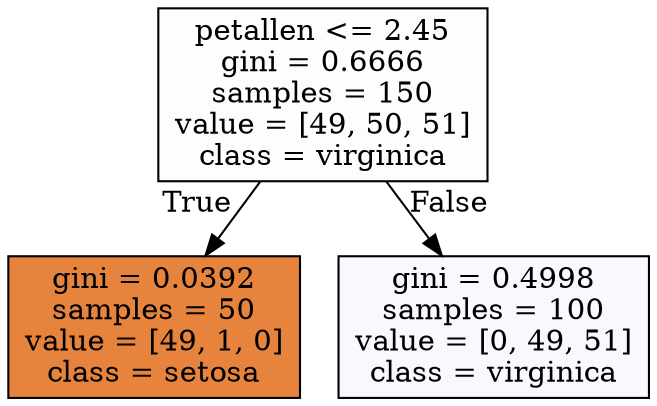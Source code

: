 digraph Tree {
node [shape=box, style="filled", color="black"] ;
graph [ranksep=equally, splines=polyline] ;
0 [label="petallen <= 2.45\ngini = 0.6666\nsamples = 150\nvalue = [49, 50, 51]\nclass = virginica", fillcolor="#8139e503"] ;
1 [label="gini = 0.0392\nsamples = 50\nvalue = [49, 1, 0]\nclass = setosa", fillcolor="#e58139fa"] ;
0 -> 1 [labeldistance=2.5, labelangle=45, headlabel="True"] ;
2 [label="gini = 0.4998\nsamples = 100\nvalue = [0, 49, 51]\nclass = virginica", fillcolor="#8139e50a"] ;
0 -> 2 [labeldistance=2.5, labelangle=-45, headlabel="False"] ;
{rank=same ; 0} ;
{rank=same ; 1; 2} ;
}
